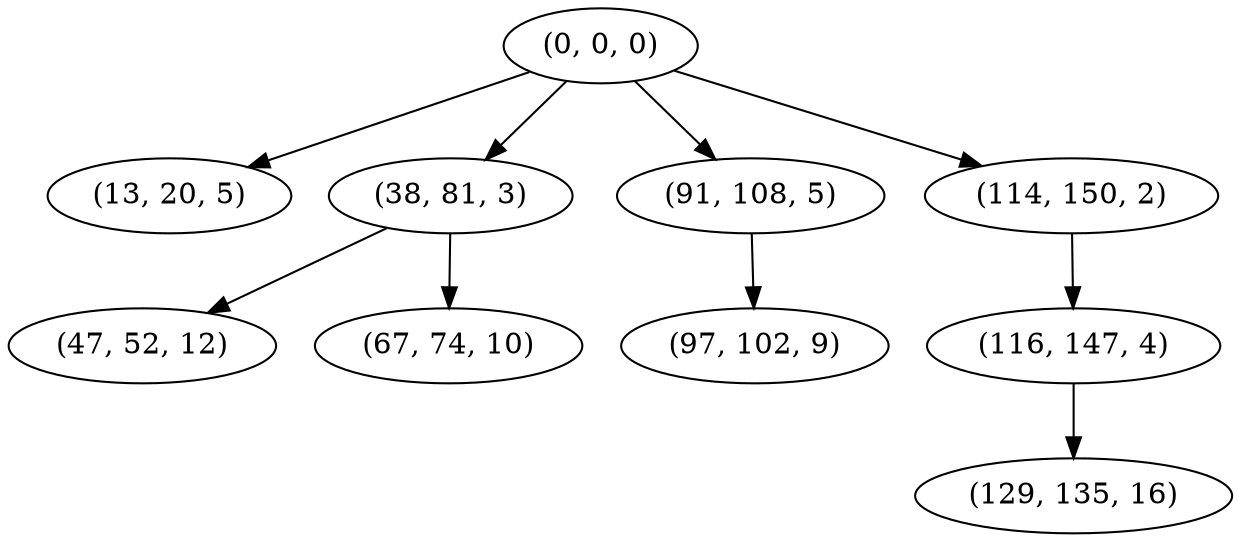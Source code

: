digraph tree {
    "(0, 0, 0)";
    "(13, 20, 5)";
    "(38, 81, 3)";
    "(47, 52, 12)";
    "(67, 74, 10)";
    "(91, 108, 5)";
    "(97, 102, 9)";
    "(114, 150, 2)";
    "(116, 147, 4)";
    "(129, 135, 16)";
    "(0, 0, 0)" -> "(13, 20, 5)";
    "(0, 0, 0)" -> "(38, 81, 3)";
    "(0, 0, 0)" -> "(91, 108, 5)";
    "(0, 0, 0)" -> "(114, 150, 2)";
    "(38, 81, 3)" -> "(47, 52, 12)";
    "(38, 81, 3)" -> "(67, 74, 10)";
    "(91, 108, 5)" -> "(97, 102, 9)";
    "(114, 150, 2)" -> "(116, 147, 4)";
    "(116, 147, 4)" -> "(129, 135, 16)";
}
